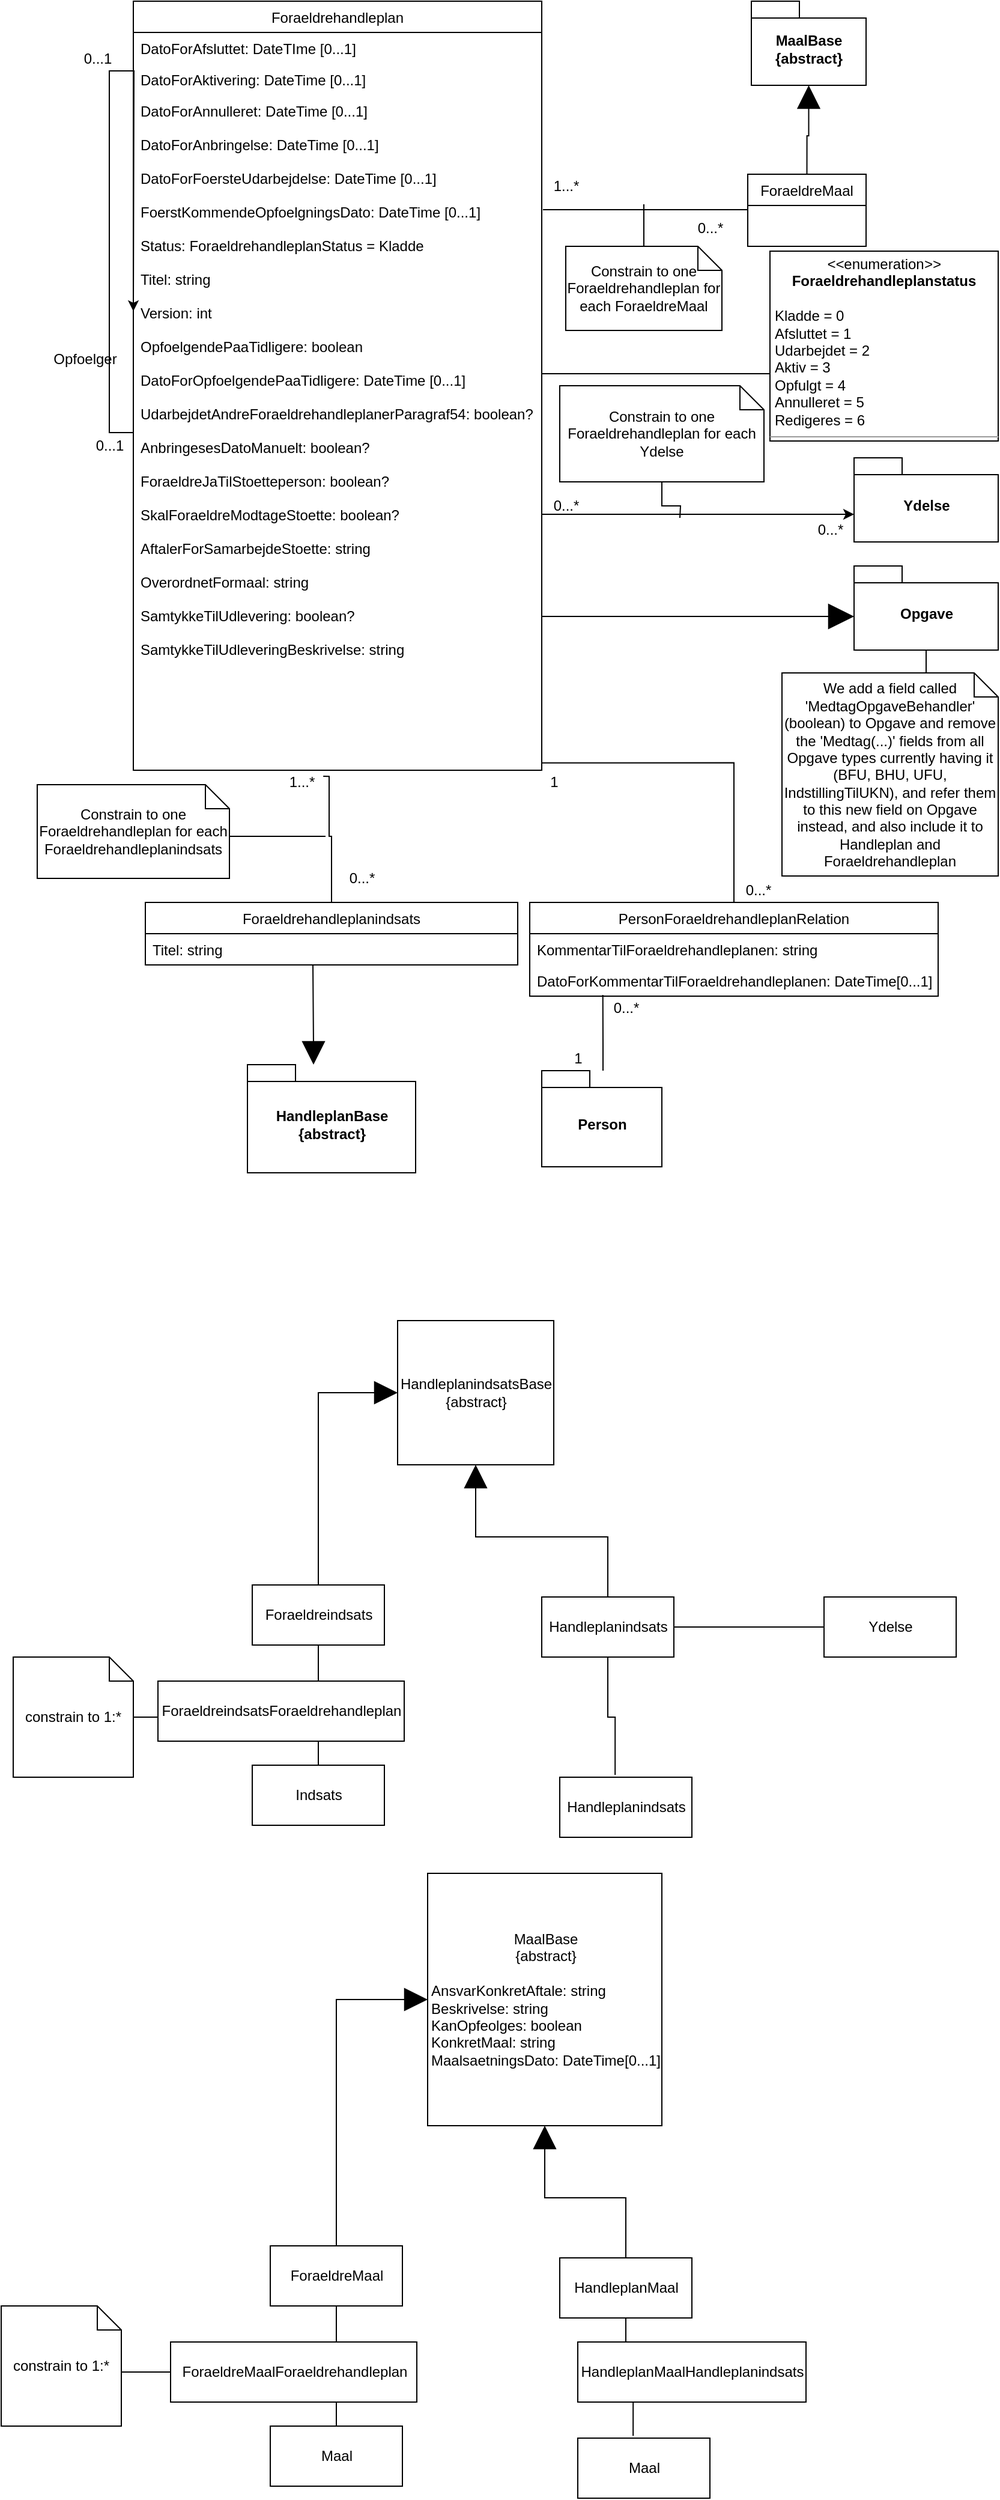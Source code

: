 <mxfile version="13.10.8" type="github">
  <diagram id="C5RBs43oDa-KdzZeNtuy" name="Page-1">
    <mxGraphModel dx="2249" dy="753" grid="1" gridSize="10" guides="1" tooltips="1" connect="1" arrows="1" fold="1" page="1" pageScale="1" pageWidth="827" pageHeight="1169" math="0" shadow="0">
      <root>
        <mxCell id="WIyWlLk6GJQsqaUBKTNV-0" />
        <mxCell id="WIyWlLk6GJQsqaUBKTNV-1" parent="WIyWlLk6GJQsqaUBKTNV-0" />
        <mxCell id="zkfFHV4jXpPFQw0GAbJ--0" value="Foraeldrehandleplan" style="swimlane;fontStyle=0;align=center;verticalAlign=top;childLayout=stackLayout;horizontal=1;startSize=26;horizontalStack=0;resizeParent=1;resizeLast=0;collapsible=1;marginBottom=0;rounded=0;shadow=0;strokeWidth=1;" parent="WIyWlLk6GJQsqaUBKTNV-1" vertex="1">
          <mxGeometry x="100" y="72" width="340" height="640" as="geometry">
            <mxRectangle x="230" y="140" width="160" height="26" as="alternateBounds" />
          </mxGeometry>
        </mxCell>
        <mxCell id="zkfFHV4jXpPFQw0GAbJ--1" value="DatoForAfsluttet: DateTIme [0...1]" style="text;align=left;verticalAlign=top;spacingLeft=4;spacingRight=4;overflow=hidden;rotatable=0;points=[[0,0.5],[1,0.5]];portConstraint=eastwest;" parent="zkfFHV4jXpPFQw0GAbJ--0" vertex="1">
          <mxGeometry y="26" width="340" height="26" as="geometry" />
        </mxCell>
        <mxCell id="zkfFHV4jXpPFQw0GAbJ--2" value="DatoForAktivering: DateTime [0...1]" style="text;align=left;verticalAlign=top;spacingLeft=4;spacingRight=4;overflow=hidden;rotatable=0;points=[[0,0.5],[1,0.5]];portConstraint=eastwest;rounded=0;shadow=0;html=0;" parent="zkfFHV4jXpPFQw0GAbJ--0" vertex="1">
          <mxGeometry y="52" width="340" height="26" as="geometry" />
        </mxCell>
        <mxCell id="zkfFHV4jXpPFQw0GAbJ--3" value="DatoForAnnulleret: DateTime [0...1]&#xa;&#xa;DatoForAnbringelse: DateTime [0...1]&#xa;&#xa;DatoForFoersteUdarbejdelse: DateTime [0...1]&#xa;&#xa;FoerstKommendeOpfoelgningsDato: DateTime [0...1]&#xa;&#xa;Status: ForaeldrehandleplanStatus = Kladde&#xa;&#xa;Titel: string&#xa;&#xa;Version: int&#xa;&#xa;OpfoelgendePaaTidligere: boolean&#xa;&#xa;DatoForOpfoelgendePaaTidligere: DateTime [0...1]&#xa;&#xa;UdarbejdetAndreForaeldrehandleplanerParagraf54: boolean?&#xa;&#xa;AnbringesesDatoManuelt: boolean?&#xa;&#xa;ForaeldreJaTilStoetteperson: boolean?&#xa;&#xa;SkalForaeldreModtageStoette: boolean?&#xa;&#xa;AftalerForSamarbejdeStoette: string&#xa;&#xa;OverordnetFormaal: string&#xa;&#xa;SamtykkeTilUdlevering: boolean?&#xa;&#xa;SamtykkeTilUdleveringBeskrivelse: string&#xa;&#xa;" style="text;align=left;verticalAlign=top;spacingLeft=4;spacingRight=4;overflow=hidden;rotatable=0;points=[[0,0.5],[1,0.5]];portConstraint=eastwest;rounded=0;shadow=0;html=0;" parent="zkfFHV4jXpPFQw0GAbJ--0" vertex="1">
          <mxGeometry y="78" width="340" height="562" as="geometry" />
        </mxCell>
        <mxCell id="28fEjChyB_LKOJg9PjXu-5" value="0...*" style="text;html=1;align=center;verticalAlign=middle;resizable=0;points=[];autosize=1;" parent="WIyWlLk6GJQsqaUBKTNV-1" vertex="1">
          <mxGeometry x="560" y="251" width="40" height="20" as="geometry" />
        </mxCell>
        <mxCell id="28fEjChyB_LKOJg9PjXu-8" style="edgeStyle=orthogonalEdgeStyle;rounded=0;orthogonalLoop=1;jettySize=auto;html=1;entryX=1;entryY=0.75;entryDx=0;entryDy=0;endArrow=none;endFill=0;" parent="WIyWlLk6GJQsqaUBKTNV-1" source="28fEjChyB_LKOJg9PjXu-7" target="zkfFHV4jXpPFQw0GAbJ--0" edge="1">
          <mxGeometry relative="1" as="geometry">
            <Array as="points">
              <mxPoint x="440" y="382" />
            </Array>
          </mxGeometry>
        </mxCell>
        <mxCell id="28fEjChyB_LKOJg9PjXu-7" value="&lt;p style=&quot;margin: 0px ; margin-top: 4px ; text-align: center&quot;&gt;&lt;i&gt;&amp;lt;&amp;lt;&lt;/i&gt;enumeration&lt;i&gt;&amp;gt;&amp;gt;&lt;/i&gt;&lt;br&gt;&lt;/p&gt;&lt;b&gt;&lt;div style=&quot;text-align: center&quot;&gt;&lt;b&gt;Foraeldrehandleplanstatus&lt;/b&gt;&lt;/div&gt;&lt;/b&gt;&lt;p style=&quot;margin: 0px ; margin-left: 4px&quot;&gt;&lt;br&gt;&lt;/p&gt;&lt;p style=&quot;margin: 0px ; margin-left: 4px&quot;&gt;Kladde = 0&lt;br&gt;Afsluttet = 1&lt;/p&gt;&lt;p style=&quot;margin: 0px ; margin-left: 4px&quot;&gt;Udarbejdet = 2&lt;/p&gt;&lt;p style=&quot;margin: 0px ; margin-left: 4px&quot;&gt;Aktiv = 3&lt;/p&gt;&lt;p style=&quot;margin: 0px ; margin-left: 4px&quot;&gt;Opfulgt = 4&lt;/p&gt;&lt;p style=&quot;margin: 0px ; margin-left: 4px&quot;&gt;Annulleret = 5&lt;/p&gt;&lt;p style=&quot;margin: 0px ; margin-left: 4px&quot;&gt;Redigeres = 6&lt;/p&gt;&lt;hr size=&quot;1&quot;&gt;&lt;p style=&quot;margin: 0px ; margin-left: 4px&quot;&gt;&lt;br&gt;&lt;/p&gt;" style="verticalAlign=top;align=left;overflow=fill;fontSize=12;fontFamily=Helvetica;html=1;" parent="WIyWlLk6GJQsqaUBKTNV-1" vertex="1">
          <mxGeometry x="630" y="280" width="190" height="158" as="geometry" />
        </mxCell>
        <mxCell id="RDVD3dFAGIyzIFyo6bfh-10" style="edgeStyle=orthogonalEdgeStyle;rounded=0;orthogonalLoop=1;jettySize=auto;html=1;entryX=0.465;entryY=1.009;entryDx=0;entryDy=0;entryPerimeter=0;startArrow=none;startFill=0;startSize=17;endArrow=none;endFill=0;targetPerimeterSpacing=0;" parent="WIyWlLk6GJQsqaUBKTNV-1" source="28fEjChyB_LKOJg9PjXu-9" target="zkfFHV4jXpPFQw0GAbJ--3" edge="1">
          <mxGeometry relative="1" as="geometry">
            <Array as="points">
              <mxPoint x="265" y="767" />
              <mxPoint x="263" y="767" />
            </Array>
          </mxGeometry>
        </mxCell>
        <mxCell id="28fEjChyB_LKOJg9PjXu-9" value="Foraeldrehandleplanindsats" style="swimlane;fontStyle=0;childLayout=stackLayout;horizontal=1;startSize=26;fillColor=none;horizontalStack=0;resizeParent=1;resizeParentMax=0;resizeLast=0;collapsible=1;marginBottom=0;" parent="WIyWlLk6GJQsqaUBKTNV-1" vertex="1">
          <mxGeometry x="110" y="822" width="310" height="52" as="geometry" />
        </mxCell>
        <mxCell id="28fEjChyB_LKOJg9PjXu-11" value="Titel: string" style="text;strokeColor=none;fillColor=none;align=left;verticalAlign=top;spacingLeft=4;spacingRight=4;overflow=hidden;rotatable=0;points=[[0,0.5],[1,0.5]];portConstraint=eastwest;" parent="28fEjChyB_LKOJg9PjXu-9" vertex="1">
          <mxGeometry y="26" width="310" height="26" as="geometry" />
        </mxCell>
        <mxCell id="28fEjChyB_LKOJg9PjXu-13" value="Ydelse" style="shape=folder;fontStyle=1;spacingTop=10;tabWidth=40;tabHeight=14;tabPosition=left;html=1;" parent="WIyWlLk6GJQsqaUBKTNV-1" vertex="1">
          <mxGeometry x="700" y="452" width="120" height="70" as="geometry" />
        </mxCell>
        <mxCell id="28fEjChyB_LKOJg9PjXu-15" style="edgeStyle=orthogonalEdgeStyle;rounded=0;orthogonalLoop=1;jettySize=auto;html=1;endArrow=classic;endFill=1;entryX=0;entryY=0;entryDx=0;entryDy=47;entryPerimeter=0;" parent="WIyWlLk6GJQsqaUBKTNV-1" target="28fEjChyB_LKOJg9PjXu-13" edge="1">
          <mxGeometry relative="1" as="geometry">
            <mxPoint x="440" y="499" as="sourcePoint" />
            <mxPoint x="619" y="502" as="targetPoint" />
            <Array as="points">
              <mxPoint x="470" y="499" />
              <mxPoint x="470" y="499" />
            </Array>
          </mxGeometry>
        </mxCell>
        <mxCell id="28fEjChyB_LKOJg9PjXu-16" value="0...*" style="text;html=1;align=center;verticalAlign=middle;resizable=0;points=[];autosize=1;" parent="WIyWlLk6GJQsqaUBKTNV-1" vertex="1">
          <mxGeometry x="440" y="482" width="40" height="20" as="geometry" />
        </mxCell>
        <mxCell id="28fEjChyB_LKOJg9PjXu-17" value="0...*" style="text;html=1;align=center;verticalAlign=middle;resizable=0;points=[];autosize=1;" parent="WIyWlLk6GJQsqaUBKTNV-1" vertex="1">
          <mxGeometry x="660" y="502" width="40" height="20" as="geometry" />
        </mxCell>
        <mxCell id="28fEjChyB_LKOJg9PjXu-23" value="0...*" style="text;html=1;align=center;verticalAlign=middle;resizable=0;points=[];autosize=1;" parent="WIyWlLk6GJQsqaUBKTNV-1" vertex="1">
          <mxGeometry x="270" y="792" width="40" height="20" as="geometry" />
        </mxCell>
        <mxCell id="9ykUOfUkJz-qrRqov1TA-15" style="edgeStyle=orthogonalEdgeStyle;rounded=0;orthogonalLoop=1;jettySize=auto;html=1;entryX=1;entryY=0.989;entryDx=0;entryDy=0;entryPerimeter=0;endArrow=none;endFill=0;strokeColor=#000000;" parent="WIyWlLk6GJQsqaUBKTNV-1" source="9ykUOfUkJz-qrRqov1TA-0" target="zkfFHV4jXpPFQw0GAbJ--3" edge="1">
          <mxGeometry relative="1" as="geometry" />
        </mxCell>
        <mxCell id="9ykUOfUkJz-qrRqov1TA-0" value="PersonForaeldrehandleplanRelation" style="swimlane;fontStyle=0;childLayout=stackLayout;horizontal=1;startSize=26;fillColor=none;horizontalStack=0;resizeParent=1;resizeParentMax=0;resizeLast=0;collapsible=1;marginBottom=0;" parent="WIyWlLk6GJQsqaUBKTNV-1" vertex="1">
          <mxGeometry x="430" y="822" width="340" height="78" as="geometry" />
        </mxCell>
        <mxCell id="9ykUOfUkJz-qrRqov1TA-1" value="KommentarTilForaeldrehandleplanen: string" style="text;strokeColor=none;fillColor=none;align=left;verticalAlign=top;spacingLeft=4;spacingRight=4;overflow=hidden;rotatable=0;points=[[0,0.5],[1,0.5]];portConstraint=eastwest;" parent="9ykUOfUkJz-qrRqov1TA-0" vertex="1">
          <mxGeometry y="26" width="340" height="26" as="geometry" />
        </mxCell>
        <mxCell id="9ykUOfUkJz-qrRqov1TA-2" value="DatoForKommentarTilForaeldrehandleplanen: DateTime[0...1]" style="text;strokeColor=none;fillColor=none;align=left;verticalAlign=top;spacingLeft=4;spacingRight=4;overflow=hidden;rotatable=0;points=[[0,0.5],[1,0.5]];portConstraint=eastwest;" parent="9ykUOfUkJz-qrRqov1TA-0" vertex="1">
          <mxGeometry y="52" width="340" height="26" as="geometry" />
        </mxCell>
        <mxCell id="9ykUOfUkJz-qrRqov1TA-12" style="edgeStyle=orthogonalEdgeStyle;rounded=0;orthogonalLoop=1;jettySize=auto;html=1;entryX=0.179;entryY=0.962;entryDx=0;entryDy=0;entryPerimeter=0;strokeColor=#000000;endArrow=none;endFill=0;" parent="WIyWlLk6GJQsqaUBKTNV-1" source="9ykUOfUkJz-qrRqov1TA-9" target="9ykUOfUkJz-qrRqov1TA-2" edge="1">
          <mxGeometry relative="1" as="geometry">
            <Array as="points">
              <mxPoint x="491" y="942" />
              <mxPoint x="491" y="942" />
            </Array>
          </mxGeometry>
        </mxCell>
        <mxCell id="9ykUOfUkJz-qrRqov1TA-9" value="Person" style="shape=folder;fontStyle=1;spacingTop=10;tabWidth=40;tabHeight=14;tabPosition=left;html=1;" parent="WIyWlLk6GJQsqaUBKTNV-1" vertex="1">
          <mxGeometry x="440" y="962" width="100" height="80" as="geometry" />
        </mxCell>
        <mxCell id="9ykUOfUkJz-qrRqov1TA-13" value="0...*" style="text;html=1;align=center;verticalAlign=middle;resizable=0;points=[];autosize=1;" parent="WIyWlLk6GJQsqaUBKTNV-1" vertex="1">
          <mxGeometry x="490" y="900" width="40" height="20" as="geometry" />
        </mxCell>
        <mxCell id="9ykUOfUkJz-qrRqov1TA-14" value="1" style="text;html=1;align=center;verticalAlign=middle;resizable=0;points=[];autosize=1;" parent="WIyWlLk6GJQsqaUBKTNV-1" vertex="1">
          <mxGeometry x="460" y="942" width="20" height="20" as="geometry" />
        </mxCell>
        <mxCell id="9ykUOfUkJz-qrRqov1TA-16" value="0...*" style="text;html=1;align=center;verticalAlign=middle;resizable=0;points=[];autosize=1;" parent="WIyWlLk6GJQsqaUBKTNV-1" vertex="1">
          <mxGeometry x="600" y="802" width="40" height="20" as="geometry" />
        </mxCell>
        <mxCell id="9ykUOfUkJz-qrRqov1TA-17" value="1" style="text;html=1;align=center;verticalAlign=middle;resizable=0;points=[];autosize=1;" parent="WIyWlLk6GJQsqaUBKTNV-1" vertex="1">
          <mxGeometry x="440" y="712" width="20" height="20" as="geometry" />
        </mxCell>
        <mxCell id="9ykUOfUkJz-qrRqov1TA-18" value="Opgave" style="shape=folder;fontStyle=1;spacingTop=10;tabWidth=40;tabHeight=14;tabPosition=left;html=1;" parent="WIyWlLk6GJQsqaUBKTNV-1" vertex="1">
          <mxGeometry x="700" y="542" width="120" height="70" as="geometry" />
        </mxCell>
        <mxCell id="9ykUOfUkJz-qrRqov1TA-20" style="edgeStyle=orthogonalEdgeStyle;rounded=0;orthogonalLoop=1;jettySize=auto;html=1;entryX=0;entryY=0;entryDx=0;entryDy=42;entryPerimeter=0;endArrow=block;endFill=1;strokeColor=#000000;endSize=19;" parent="WIyWlLk6GJQsqaUBKTNV-1" source="zkfFHV4jXpPFQw0GAbJ--3" target="9ykUOfUkJz-qrRqov1TA-18" edge="1">
          <mxGeometry relative="1" as="geometry">
            <Array as="points">
              <mxPoint x="490" y="584" />
              <mxPoint x="490" y="584" />
            </Array>
          </mxGeometry>
        </mxCell>
        <mxCell id="9ykUOfUkJz-qrRqov1TA-22" style="edgeStyle=orthogonalEdgeStyle;rounded=0;orthogonalLoop=1;jettySize=auto;html=1;entryX=0.5;entryY=1;entryDx=0;entryDy=0;entryPerimeter=0;startSize=20;endArrow=none;endFill=0;endSize=9;strokeColor=#000000;" parent="WIyWlLk6GJQsqaUBKTNV-1" source="9ykUOfUkJz-qrRqov1TA-21" target="9ykUOfUkJz-qrRqov1TA-18" edge="1">
          <mxGeometry relative="1" as="geometry">
            <Array as="points">
              <mxPoint x="760" y="620" />
              <mxPoint x="760" y="620" />
            </Array>
          </mxGeometry>
        </mxCell>
        <mxCell id="9ykUOfUkJz-qrRqov1TA-21" value="We add a field called &#39;MedtagOpgaveBehandler&#39; (boolean) to Opgave and remove the &#39;Medtag(...)&#39; fields from all Opgave types currently having it (BFU, BHU, UFU, IndstillingTilUKN), and refer them to this new field on Opgave instead, and also include it to Handleplan and Foraeldrehandleplan" style="shape=note;size=20;whiteSpace=wrap;html=1;" parent="WIyWlLk6GJQsqaUBKTNV-1" vertex="1">
          <mxGeometry x="640" y="631" width="180" height="169" as="geometry" />
        </mxCell>
        <mxCell id="RDVD3dFAGIyzIFyo6bfh-19" style="edgeStyle=orthogonalEdgeStyle;rounded=0;orthogonalLoop=1;jettySize=auto;html=1;entryX=0.5;entryY=0;entryDx=0;entryDy=0;startArrow=block;startFill=1;startSize=17;endArrow=none;endFill=0;targetPerimeterSpacing=0;" parent="WIyWlLk6GJQsqaUBKTNV-1" source="u2CqwiWk5ftXd2ka0euZ-0" target="RDVD3dFAGIyzIFyo6bfh-0" edge="1">
          <mxGeometry relative="1" as="geometry" />
        </mxCell>
        <mxCell id="u2CqwiWk5ftXd2ka0euZ-0" value="MaalBase&lt;br&gt;{abstract}" style="shape=folder;fontStyle=1;spacingTop=10;tabWidth=40;tabHeight=14;tabPosition=left;html=1;" parent="WIyWlLk6GJQsqaUBKTNV-1" vertex="1">
          <mxGeometry x="614.5" y="72" width="95.5" height="70" as="geometry" />
        </mxCell>
        <mxCell id="RDVD3dFAGIyzIFyo6bfh-12" style="edgeStyle=orthogonalEdgeStyle;rounded=0;orthogonalLoop=1;jettySize=auto;html=1;entryX=1.003;entryY=0.065;entryDx=0;entryDy=0;entryPerimeter=0;startArrow=none;startFill=0;startSize=17;endArrow=none;endFill=0;targetPerimeterSpacing=0;" parent="WIyWlLk6GJQsqaUBKTNV-1" source="RDVD3dFAGIyzIFyo6bfh-0" edge="1">
          <mxGeometry relative="1" as="geometry">
            <mxPoint x="440.99" y="245.53" as="targetPoint" />
          </mxGeometry>
        </mxCell>
        <mxCell id="RDVD3dFAGIyzIFyo6bfh-0" value="ForaeldreMaal" style="swimlane;fontStyle=0;childLayout=stackLayout;horizontal=1;startSize=26;fillColor=none;horizontalStack=0;resizeParent=1;resizeParentMax=0;resizeLast=0;collapsible=1;marginBottom=0;" parent="WIyWlLk6GJQsqaUBKTNV-1" vertex="1">
          <mxGeometry x="611.5" y="216" width="98.5" height="60" as="geometry" />
        </mxCell>
        <mxCell id="RDVD3dFAGIyzIFyo6bfh-7" style="edgeStyle=orthogonalEdgeStyle;rounded=0;orthogonalLoop=1;jettySize=auto;html=1;startArrow=none;startFill=0;startSize=17;endArrow=none;endFill=0;targetPerimeterSpacing=0;" parent="WIyWlLk6GJQsqaUBKTNV-1" source="RDVD3dFAGIyzIFyo6bfh-5" edge="1">
          <mxGeometry relative="1" as="geometry">
            <mxPoint x="555" y="502" as="targetPoint" />
          </mxGeometry>
        </mxCell>
        <mxCell id="RDVD3dFAGIyzIFyo6bfh-5" value="Constrain to one Foraeldrehandleplan for each Ydelse" style="shape=note;size=20;whiteSpace=wrap;html=1;" parent="WIyWlLk6GJQsqaUBKTNV-1" vertex="1">
          <mxGeometry x="455" y="392" width="170" height="80" as="geometry" />
        </mxCell>
        <mxCell id="RDVD3dFAGIyzIFyo6bfh-9" style="edgeStyle=orthogonalEdgeStyle;rounded=0;orthogonalLoop=1;jettySize=auto;html=1;entryX=0.45;entryY=0.98;entryDx=0;entryDy=0;entryPerimeter=0;startArrow=block;startFill=1;startSize=17;endArrow=none;endFill=0;targetPerimeterSpacing=0;" parent="WIyWlLk6GJQsqaUBKTNV-1" source="RDVD3dFAGIyzIFyo6bfh-8" target="28fEjChyB_LKOJg9PjXu-11" edge="1">
          <mxGeometry relative="1" as="geometry">
            <Array as="points">
              <mxPoint x="250" y="942" />
              <mxPoint x="250" y="942" />
            </Array>
          </mxGeometry>
        </mxCell>
        <mxCell id="RDVD3dFAGIyzIFyo6bfh-8" value="HandleplanBase&lt;br&gt;{abstract}" style="shape=folder;fontStyle=1;spacingTop=10;tabWidth=40;tabHeight=14;tabPosition=left;html=1;" parent="WIyWlLk6GJQsqaUBKTNV-1" vertex="1">
          <mxGeometry x="195" y="957" width="140" height="90" as="geometry" />
        </mxCell>
        <mxCell id="RDVD3dFAGIyzIFyo6bfh-11" value="1...*" style="text;html=1;align=center;verticalAlign=middle;resizable=0;points=[];autosize=1;" parent="WIyWlLk6GJQsqaUBKTNV-1" vertex="1">
          <mxGeometry x="220" y="712" width="40" height="20" as="geometry" />
        </mxCell>
        <mxCell id="RDVD3dFAGIyzIFyo6bfh-13" value="1...*" style="text;html=1;align=center;verticalAlign=middle;resizable=0;points=[];autosize=1;" parent="WIyWlLk6GJQsqaUBKTNV-1" vertex="1">
          <mxGeometry x="440" y="216" width="40" height="20" as="geometry" />
        </mxCell>
        <mxCell id="RDVD3dFAGIyzIFyo6bfh-15" style="edgeStyle=orthogonalEdgeStyle;rounded=0;orthogonalLoop=1;jettySize=auto;html=1;startArrow=none;startFill=0;startSize=17;endArrow=none;endFill=0;targetPerimeterSpacing=0;" parent="WIyWlLk6GJQsqaUBKTNV-1" source="RDVD3dFAGIyzIFyo6bfh-14" edge="1">
          <mxGeometry relative="1" as="geometry">
            <mxPoint x="260" y="767" as="targetPoint" />
            <Array as="points">
              <mxPoint x="200" y="767" />
              <mxPoint x="200" y="767" />
            </Array>
          </mxGeometry>
        </mxCell>
        <mxCell id="RDVD3dFAGIyzIFyo6bfh-14" value="Constrain to one Foraeldrehandleplan for each Foraeldrehandleplanindsats" style="shape=note;size=20;whiteSpace=wrap;html=1;" parent="WIyWlLk6GJQsqaUBKTNV-1" vertex="1">
          <mxGeometry x="20" y="724" width="160" height="78" as="geometry" />
        </mxCell>
        <mxCell id="RDVD3dFAGIyzIFyo6bfh-17" style="edgeStyle=orthogonalEdgeStyle;rounded=0;orthogonalLoop=1;jettySize=auto;html=1;startArrow=none;startFill=0;startSize=17;endArrow=none;endFill=0;targetPerimeterSpacing=0;" parent="WIyWlLk6GJQsqaUBKTNV-1" source="RDVD3dFAGIyzIFyo6bfh-16" edge="1">
          <mxGeometry relative="1" as="geometry">
            <mxPoint x="525" y="241" as="targetPoint" />
          </mxGeometry>
        </mxCell>
        <mxCell id="RDVD3dFAGIyzIFyo6bfh-16" value="Constrain to one Foraeldrehandleplan for each ForaeldreMaal" style="shape=note;size=20;whiteSpace=wrap;html=1;" parent="WIyWlLk6GJQsqaUBKTNV-1" vertex="1">
          <mxGeometry x="460" y="276" width="130" height="70" as="geometry" />
        </mxCell>
        <mxCell id="RDVD3dFAGIyzIFyo6bfh-26" style="edgeStyle=orthogonalEdgeStyle;rounded=0;orthogonalLoop=1;jettySize=auto;html=1;entryX=0.5;entryY=0;entryDx=0;entryDy=0;startArrow=block;startFill=1;startSize=17;endArrow=none;endFill=0;targetPerimeterSpacing=0;" parent="WIyWlLk6GJQsqaUBKTNV-1" source="RDVD3dFAGIyzIFyo6bfh-21" target="RDVD3dFAGIyzIFyo6bfh-22" edge="1">
          <mxGeometry relative="1" as="geometry" />
        </mxCell>
        <mxCell id="RDVD3dFAGIyzIFyo6bfh-27" style="edgeStyle=orthogonalEdgeStyle;rounded=0;orthogonalLoop=1;jettySize=auto;html=1;entryX=0.5;entryY=0;entryDx=0;entryDy=0;startArrow=block;startFill=1;startSize=17;endArrow=none;endFill=0;targetPerimeterSpacing=0;" parent="WIyWlLk6GJQsqaUBKTNV-1" source="RDVD3dFAGIyzIFyo6bfh-21" target="RDVD3dFAGIyzIFyo6bfh-23" edge="1">
          <mxGeometry relative="1" as="geometry" />
        </mxCell>
        <mxCell id="RDVD3dFAGIyzIFyo6bfh-21" value="HandleplanindsatsBase&lt;br&gt;{abstract}" style="html=1;" parent="WIyWlLk6GJQsqaUBKTNV-1" vertex="1">
          <mxGeometry x="320" y="1170" width="130" height="120" as="geometry" />
        </mxCell>
        <mxCell id="RDVD3dFAGIyzIFyo6bfh-29" style="edgeStyle=orthogonalEdgeStyle;rounded=0;orthogonalLoop=1;jettySize=auto;html=1;entryX=0.5;entryY=0;entryDx=0;entryDy=0;startArrow=none;startFill=0;startSize=17;endArrow=none;endFill=0;targetPerimeterSpacing=0;" parent="WIyWlLk6GJQsqaUBKTNV-1" source="RDVD3dFAGIyzIFyo6bfh-22" target="RDVD3dFAGIyzIFyo6bfh-24" edge="1">
          <mxGeometry relative="1" as="geometry" />
        </mxCell>
        <mxCell id="RDVD3dFAGIyzIFyo6bfh-22" value="Foraeldreindsats" style="html=1;" parent="WIyWlLk6GJQsqaUBKTNV-1" vertex="1">
          <mxGeometry x="199" y="1390" width="110" height="50" as="geometry" />
        </mxCell>
        <mxCell id="RDVD3dFAGIyzIFyo6bfh-28" style="edgeStyle=orthogonalEdgeStyle;rounded=0;orthogonalLoop=1;jettySize=auto;html=1;entryX=0.419;entryY=-0.038;entryDx=0;entryDy=0;entryPerimeter=0;startArrow=none;startFill=0;startSize=17;endArrow=none;endFill=0;targetPerimeterSpacing=0;" parent="WIyWlLk6GJQsqaUBKTNV-1" source="RDVD3dFAGIyzIFyo6bfh-23" target="RDVD3dFAGIyzIFyo6bfh-25" edge="1">
          <mxGeometry relative="1" as="geometry" />
        </mxCell>
        <mxCell id="RDVD3dFAGIyzIFyo6bfh-23" value="Handleplanindsats" style="html=1;" parent="WIyWlLk6GJQsqaUBKTNV-1" vertex="1">
          <mxGeometry x="440" y="1400" width="110" height="50" as="geometry" />
        </mxCell>
        <mxCell id="RDVD3dFAGIyzIFyo6bfh-24" value="Indsats" style="html=1;" parent="WIyWlLk6GJQsqaUBKTNV-1" vertex="1">
          <mxGeometry x="199" y="1540" width="110" height="50" as="geometry" />
        </mxCell>
        <mxCell id="RDVD3dFAGIyzIFyo6bfh-25" value="Handleplanindsats" style="html=1;" parent="WIyWlLk6GJQsqaUBKTNV-1" vertex="1">
          <mxGeometry x="455" y="1550" width="110" height="50" as="geometry" />
        </mxCell>
        <mxCell id="RDVD3dFAGIyzIFyo6bfh-30" style="edgeStyle=orthogonalEdgeStyle;rounded=0;orthogonalLoop=1;jettySize=auto;html=1;entryX=0.5;entryY=0;entryDx=0;entryDy=0;startArrow=block;startFill=1;startSize=17;endArrow=none;endFill=0;targetPerimeterSpacing=0;" parent="WIyWlLk6GJQsqaUBKTNV-1" source="RDVD3dFAGIyzIFyo6bfh-32" target="RDVD3dFAGIyzIFyo6bfh-34" edge="1">
          <mxGeometry relative="1" as="geometry" />
        </mxCell>
        <mxCell id="RDVD3dFAGIyzIFyo6bfh-31" style="edgeStyle=orthogonalEdgeStyle;rounded=0;orthogonalLoop=1;jettySize=auto;html=1;entryX=0.5;entryY=0;entryDx=0;entryDy=0;startArrow=block;startFill=1;startSize=17;endArrow=none;endFill=0;targetPerimeterSpacing=0;" parent="WIyWlLk6GJQsqaUBKTNV-1" source="RDVD3dFAGIyzIFyo6bfh-32" target="RDVD3dFAGIyzIFyo6bfh-36" edge="1">
          <mxGeometry relative="1" as="geometry" />
        </mxCell>
        <mxCell id="RDVD3dFAGIyzIFyo6bfh-32" value="MaalBase&lt;br&gt;{abstract}&lt;br&gt;&lt;br&gt;&lt;div style=&quot;text-align: left&quot;&gt;&lt;span&gt;AnsvarKonkretAftale: string&lt;/span&gt;&lt;/div&gt;&lt;div style=&quot;text-align: left&quot;&gt;&lt;span&gt;Beskrivelse: string&lt;/span&gt;&lt;/div&gt;&lt;div style=&quot;text-align: left&quot;&gt;&lt;span&gt;KanOpfeolges: boolean&lt;/span&gt;&lt;/div&gt;&lt;div style=&quot;text-align: left&quot;&gt;&lt;span&gt;KonkretMaal: string&lt;/span&gt;&lt;/div&gt;&lt;div style=&quot;text-align: left&quot;&gt;&lt;span&gt;MaalsaetningsDato: DateTime[0...1]&lt;/span&gt;&lt;/div&gt;" style="html=1;" parent="WIyWlLk6GJQsqaUBKTNV-1" vertex="1">
          <mxGeometry x="345" y="1630" width="195" height="210" as="geometry" />
        </mxCell>
        <mxCell id="RDVD3dFAGIyzIFyo6bfh-33" style="edgeStyle=orthogonalEdgeStyle;rounded=0;orthogonalLoop=1;jettySize=auto;html=1;entryX=0.5;entryY=0;entryDx=0;entryDy=0;startArrow=none;startFill=0;startSize=17;endArrow=none;endFill=0;targetPerimeterSpacing=0;" parent="WIyWlLk6GJQsqaUBKTNV-1" source="RDVD3dFAGIyzIFyo6bfh-34" target="RDVD3dFAGIyzIFyo6bfh-37" edge="1">
          <mxGeometry relative="1" as="geometry" />
        </mxCell>
        <mxCell id="RDVD3dFAGIyzIFyo6bfh-34" value="ForaeldreMaal" style="html=1;" parent="WIyWlLk6GJQsqaUBKTNV-1" vertex="1">
          <mxGeometry x="214" y="1940" width="110" height="50" as="geometry" />
        </mxCell>
        <mxCell id="RDVD3dFAGIyzIFyo6bfh-35" style="edgeStyle=orthogonalEdgeStyle;rounded=0;orthogonalLoop=1;jettySize=auto;html=1;entryX=0.419;entryY=-0.038;entryDx=0;entryDy=0;entryPerimeter=0;startArrow=none;startFill=0;startSize=17;endArrow=none;endFill=0;targetPerimeterSpacing=0;" parent="WIyWlLk6GJQsqaUBKTNV-1" source="RDVD3dFAGIyzIFyo6bfh-36" target="RDVD3dFAGIyzIFyo6bfh-38" edge="1">
          <mxGeometry relative="1" as="geometry" />
        </mxCell>
        <mxCell id="RDVD3dFAGIyzIFyo6bfh-36" value="HandleplanMaal" style="html=1;" parent="WIyWlLk6GJQsqaUBKTNV-1" vertex="1">
          <mxGeometry x="455" y="1950" width="110" height="50" as="geometry" />
        </mxCell>
        <mxCell id="RDVD3dFAGIyzIFyo6bfh-37" value="Maal" style="html=1;" parent="WIyWlLk6GJQsqaUBKTNV-1" vertex="1">
          <mxGeometry x="214" y="2090" width="110" height="50" as="geometry" />
        </mxCell>
        <mxCell id="RDVD3dFAGIyzIFyo6bfh-38" value="Maal" style="html=1;" parent="WIyWlLk6GJQsqaUBKTNV-1" vertex="1">
          <mxGeometry x="470" y="2100" width="110" height="50" as="geometry" />
        </mxCell>
        <mxCell id="RDVD3dFAGIyzIFyo6bfh-40" style="edgeStyle=orthogonalEdgeStyle;rounded=0;orthogonalLoop=1;jettySize=auto;html=1;entryX=1;entryY=0.5;entryDx=0;entryDy=0;startArrow=none;startFill=0;startSize=17;endArrow=none;endFill=0;targetPerimeterSpacing=0;" parent="WIyWlLk6GJQsqaUBKTNV-1" source="RDVD3dFAGIyzIFyo6bfh-39" target="RDVD3dFAGIyzIFyo6bfh-23" edge="1">
          <mxGeometry relative="1" as="geometry" />
        </mxCell>
        <mxCell id="RDVD3dFAGIyzIFyo6bfh-39" value="Ydelse" style="html=1;" parent="WIyWlLk6GJQsqaUBKTNV-1" vertex="1">
          <mxGeometry x="675" y="1400" width="110" height="50" as="geometry" />
        </mxCell>
        <mxCell id="RDVD3dFAGIyzIFyo6bfh-41" value="ForaeldreMaalForaeldrehandleplan" style="html=1;" parent="WIyWlLk6GJQsqaUBKTNV-1" vertex="1">
          <mxGeometry x="131" y="2020" width="205" height="50" as="geometry" />
        </mxCell>
        <mxCell id="RDVD3dFAGIyzIFyo6bfh-42" value="HandleplanMaalHandleplanindsats" style="html=1;" parent="WIyWlLk6GJQsqaUBKTNV-1" vertex="1">
          <mxGeometry x="470" y="2020" width="190" height="50" as="geometry" />
        </mxCell>
        <mxCell id="RDVD3dFAGIyzIFyo6bfh-43" value="ForaeldreindsatsForaeldrehandleplan" style="html=1;" parent="WIyWlLk6GJQsqaUBKTNV-1" vertex="1">
          <mxGeometry x="120.5" y="1470" width="205" height="50" as="geometry" />
        </mxCell>
        <mxCell id="RDVD3dFAGIyzIFyo6bfh-47" style="edgeStyle=orthogonalEdgeStyle;rounded=0;orthogonalLoop=1;jettySize=auto;html=1;startArrow=none;startFill=0;startSize=17;endArrow=none;endFill=0;targetPerimeterSpacing=0;" parent="WIyWlLk6GJQsqaUBKTNV-1" source="RDVD3dFAGIyzIFyo6bfh-45" edge="1">
          <mxGeometry relative="1" as="geometry">
            <mxPoint x="120" y="1500" as="targetPoint" />
          </mxGeometry>
        </mxCell>
        <mxCell id="RDVD3dFAGIyzIFyo6bfh-45" value="constrain to 1:*" style="shape=note;size=20;whiteSpace=wrap;html=1;" parent="WIyWlLk6GJQsqaUBKTNV-1" vertex="1">
          <mxGeometry y="1450" width="100" height="100" as="geometry" />
        </mxCell>
        <mxCell id="RDVD3dFAGIyzIFyo6bfh-48" style="edgeStyle=orthogonalEdgeStyle;rounded=0;orthogonalLoop=1;jettySize=auto;html=1;entryX=0;entryY=0.5;entryDx=0;entryDy=0;startArrow=none;startFill=0;startSize=17;endArrow=none;endFill=0;targetPerimeterSpacing=0;" parent="WIyWlLk6GJQsqaUBKTNV-1" source="RDVD3dFAGIyzIFyo6bfh-46" target="RDVD3dFAGIyzIFyo6bfh-41" edge="1">
          <mxGeometry relative="1" as="geometry">
            <Array as="points">
              <mxPoint x="100" y="2045" />
              <mxPoint x="100" y="2045" />
            </Array>
          </mxGeometry>
        </mxCell>
        <mxCell id="RDVD3dFAGIyzIFyo6bfh-46" value="constrain to 1:*" style="shape=note;size=20;whiteSpace=wrap;html=1;" parent="WIyWlLk6GJQsqaUBKTNV-1" vertex="1">
          <mxGeometry x="-10" y="1990" width="100" height="100" as="geometry" />
        </mxCell>
        <mxCell id="VfblxxWLbB64fd1tGs7S-1" style="edgeStyle=orthogonalEdgeStyle;rounded=0;orthogonalLoop=1;jettySize=auto;html=1;" parent="WIyWlLk6GJQsqaUBKTNV-1" source="zkfFHV4jXpPFQw0GAbJ--3" edge="1">
          <mxGeometry relative="1" as="geometry">
            <mxPoint x="100" y="330" as="targetPoint" />
          </mxGeometry>
        </mxCell>
        <mxCell id="VfblxxWLbB64fd1tGs7S-3" value="Opfoelger" style="text;html=1;strokeColor=none;fillColor=none;align=center;verticalAlign=middle;whiteSpace=wrap;rounded=0;" parent="WIyWlLk6GJQsqaUBKTNV-1" vertex="1">
          <mxGeometry x="40" y="360" width="40" height="20" as="geometry" />
        </mxCell>
        <mxCell id="VfblxxWLbB64fd1tGs7S-4" value="0...1" style="text;html=1;align=center;verticalAlign=middle;resizable=0;points=[];autosize=1;" parent="WIyWlLk6GJQsqaUBKTNV-1" vertex="1">
          <mxGeometry x="60" y="432" width="40" height="20" as="geometry" />
        </mxCell>
        <mxCell id="VfblxxWLbB64fd1tGs7S-5" value="0...1" style="text;html=1;align=center;verticalAlign=middle;resizable=0;points=[];autosize=1;" parent="WIyWlLk6GJQsqaUBKTNV-1" vertex="1">
          <mxGeometry x="50" y="110" width="40" height="20" as="geometry" />
        </mxCell>
      </root>
    </mxGraphModel>
  </diagram>
</mxfile>
